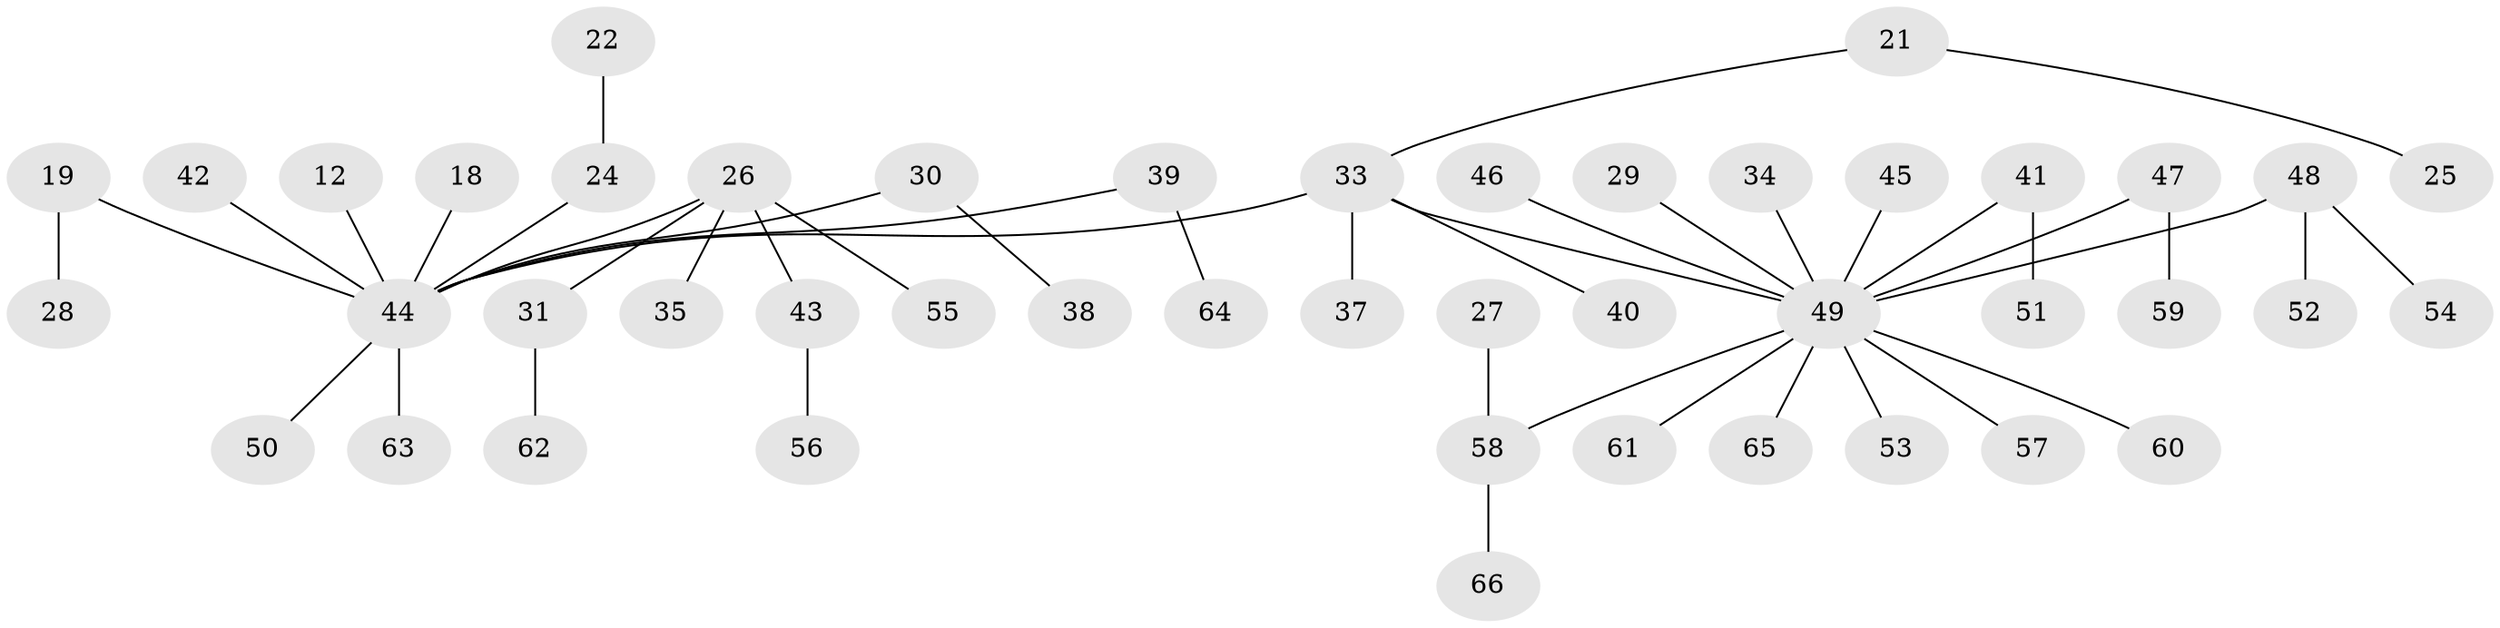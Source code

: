 // original degree distribution, {6: 0.015151515151515152, 7: 0.030303030303030304, 3: 0.09090909090909091, 5: 0.030303030303030304, 4: 0.045454545454545456, 2: 0.2727272727272727, 1: 0.5151515151515151}
// Generated by graph-tools (version 1.1) at 2025/56/03/04/25 21:56:59]
// undirected, 46 vertices, 45 edges
graph export_dot {
graph [start="1"]
  node [color=gray90,style=filled];
  12;
  18;
  19;
  21;
  22;
  24 [super="+9"];
  25;
  26 [super="+13"];
  27;
  28;
  29;
  30;
  31;
  33 [super="+4"];
  34;
  35;
  37;
  38;
  39;
  40;
  41;
  42;
  43;
  44 [super="+8+17"];
  45;
  46;
  47;
  48;
  49 [super="+1+23+7+14+15+11+16+20+32+36"];
  50;
  51;
  52;
  53;
  54;
  55;
  56;
  57;
  58 [super="+10"];
  59;
  60;
  61;
  62;
  63;
  64;
  65;
  66;
  12 -- 44;
  18 -- 44;
  19 -- 28;
  19 -- 44;
  21 -- 25;
  21 -- 33;
  22 -- 24;
  24 -- 44;
  26 -- 35;
  26 -- 55;
  26 -- 43;
  26 -- 44;
  26 -- 31;
  27 -- 58;
  29 -- 49;
  30 -- 38;
  30 -- 44;
  31 -- 62;
  33 -- 37;
  33 -- 40;
  33 -- 44;
  33 -- 49;
  34 -- 49;
  39 -- 64;
  39 -- 44;
  41 -- 51;
  41 -- 49;
  42 -- 44;
  43 -- 56;
  44 -- 50;
  44 -- 63;
  45 -- 49;
  46 -- 49;
  47 -- 59;
  47 -- 49;
  48 -- 52;
  48 -- 54;
  48 -- 49;
  49 -- 57;
  49 -- 65;
  49 -- 58;
  49 -- 60;
  49 -- 61;
  49 -- 53;
  58 -- 66;
}
